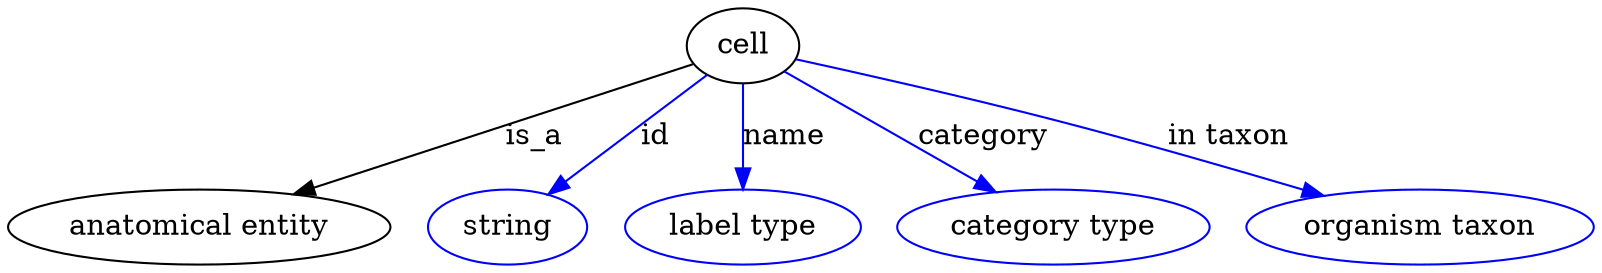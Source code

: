digraph {
	graph [bb="0,0,616.79,123"];
	node [label="\N"];
	cell	[height=0.5,
		label=cell,
		pos="287.14,105",
		width=0.75];
	"anatomical entity"	[height=0.5,
		pos="72.144,18",
		width=2.004];
	cell -> "anatomical entity"	[label=is_a,
		lp="204.14,61.5",
		pos="e,109.1,33.612 264.54,95.064 230.09,81.444 163.7,55.195 118.65,37.388"];
	id	[color=blue,
		height=0.5,
		label=string,
		pos="193.14,18",
		width=0.84854];
	cell -> id	[color=blue,
		label=id,
		lp="251.64,61.5",
		pos="e,209.32,33.627 271.62,89.964 256.7,76.47 233.94,55.891 216.77,40.363",
		style=solid];
	name	[color=blue,
		height=0.5,
		label="label type",
		pos="287.14,18",
		width=1.2638];
	cell -> name	[color=blue,
		label=name,
		lp="302.64,61.5",
		pos="e,287.14,36.175 287.14,86.799 287.14,75.163 287.14,59.548 287.14,46.237",
		style=solid];
	category	[color=blue,
		height=0.5,
		label="category type",
		pos="409.14,18",
		width=1.6249];
	cell -> category	[color=blue,
		label=category,
		lp="379.64,61.5",
		pos="e,386.5,34.779 305.15,91.458 324.31,78.109 354.98,56.736 378.06,40.656",
		style=solid];
	"in taxon"	[color=blue,
		height=0.5,
		label="organism taxon",
		pos="551.14,18",
		width=1.8234];
	cell -> "in taxon"	[color=blue,
		label="in taxon",
		lp="473.64,61.5",
		pos="e,513.12,32.79 311.62,97.253 335.94,90.453 374.27,79.493 407.14,69 439.51,58.669 475.62,46.127 503.58,36.189",
		style=solid];
}
